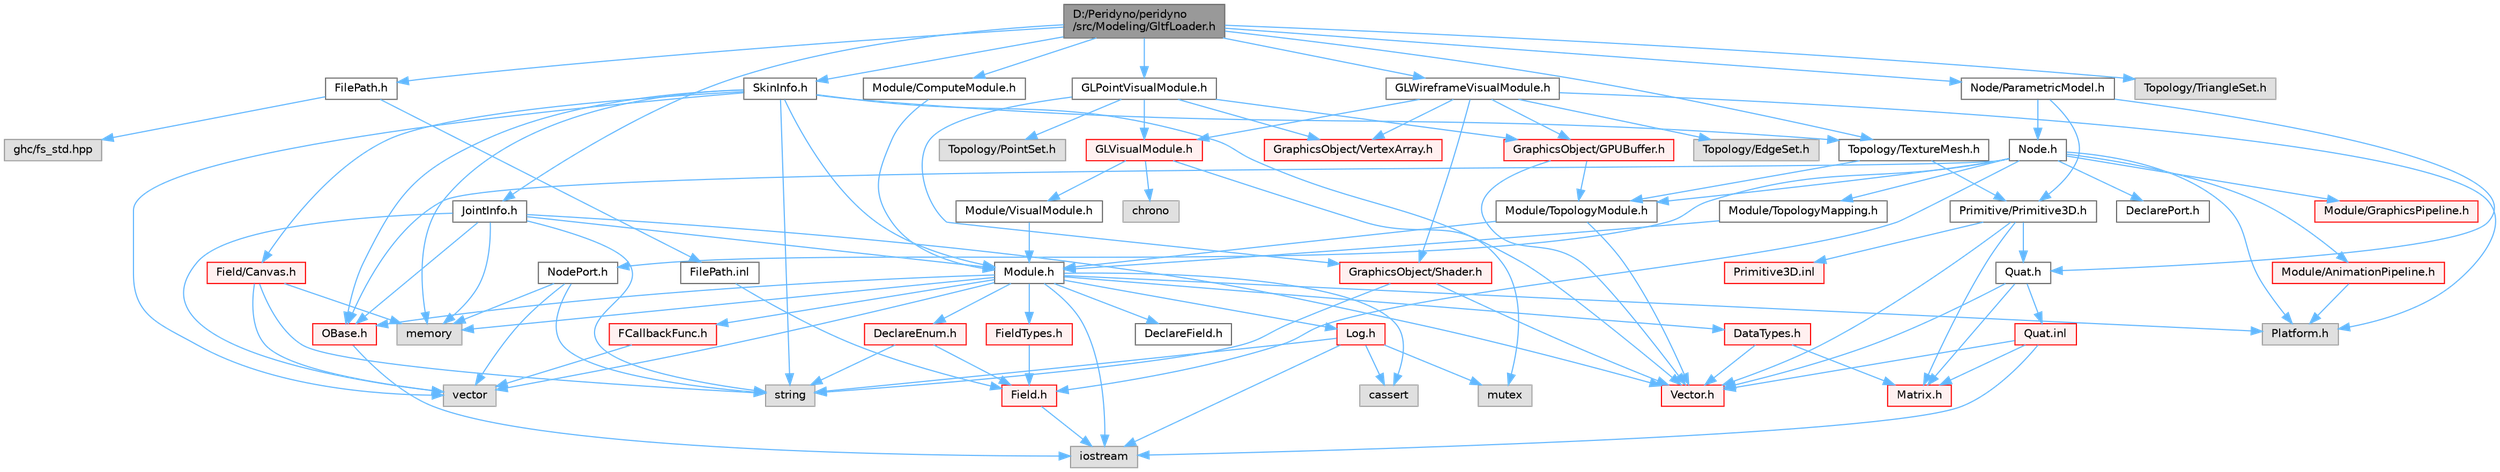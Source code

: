 digraph "D:/Peridyno/peridyno/src/Modeling/GltfLoader.h"
{
 // LATEX_PDF_SIZE
  bgcolor="transparent";
  edge [fontname=Helvetica,fontsize=10,labelfontname=Helvetica,labelfontsize=10];
  node [fontname=Helvetica,fontsize=10,shape=box,height=0.2,width=0.4];
  Node1 [id="Node000001",label="D:/Peridyno/peridyno\l/src/Modeling/GltfLoader.h",height=0.2,width=0.4,color="gray40", fillcolor="grey60", style="filled", fontcolor="black",tooltip=" "];
  Node1 -> Node2 [id="edge1_Node000001_Node000002",color="steelblue1",style="solid",tooltip=" "];
  Node2 [id="Node000002",label="Node/ParametricModel.h",height=0.2,width=0.4,color="grey40", fillcolor="white", style="filled",URL="$_parametric_model_8h.html",tooltip=" "];
  Node2 -> Node3 [id="edge2_Node000002_Node000003",color="steelblue1",style="solid",tooltip=" "];
  Node3 [id="Node000003",label="Node.h",height=0.2,width=0.4,color="grey40", fillcolor="white", style="filled",URL="$_node_8h.html",tooltip=" "];
  Node3 -> Node4 [id="edge3_Node000003_Node000004",color="steelblue1",style="solid",tooltip=" "];
  Node4 [id="Node000004",label="OBase.h",height=0.2,width=0.4,color="red", fillcolor="#FFF0F0", style="filled",URL="$_o_base_8h.html",tooltip=" "];
  Node4 -> Node5 [id="edge4_Node000004_Node000005",color="steelblue1",style="solid",tooltip=" "];
  Node5 [id="Node000005",label="iostream",height=0.2,width=0.4,color="grey60", fillcolor="#E0E0E0", style="filled",tooltip=" "];
  Node3 -> Node16 [id="edge5_Node000003_Node000016",color="steelblue1",style="solid",tooltip=" "];
  Node16 [id="Node000016",label="Field.h",height=0.2,width=0.4,color="red", fillcolor="#FFF0F0", style="filled",URL="$_field_8h.html",tooltip=" "];
  Node16 -> Node5 [id="edge6_Node000016_Node000005",color="steelblue1",style="solid",tooltip=" "];
  Node3 -> Node7 [id="edge7_Node000003_Node000007",color="steelblue1",style="solid",tooltip=" "];
  Node7 [id="Node000007",label="Platform.h",height=0.2,width=0.4,color="grey60", fillcolor="#E0E0E0", style="filled",tooltip=" "];
  Node3 -> Node69 [id="edge8_Node000003_Node000069",color="steelblue1",style="solid",tooltip=" "];
  Node69 [id="Node000069",label="DeclarePort.h",height=0.2,width=0.4,color="grey40", fillcolor="white", style="filled",URL="$_declare_port_8h.html",tooltip=" "];
  Node3 -> Node70 [id="edge9_Node000003_Node000070",color="steelblue1",style="solid",tooltip=" "];
  Node70 [id="Node000070",label="NodePort.h",height=0.2,width=0.4,color="grey40", fillcolor="white", style="filled",URL="$_node_port_8h.html",tooltip=" "];
  Node70 -> Node10 [id="edge10_Node000070_Node000010",color="steelblue1",style="solid",tooltip=" "];
  Node10 [id="Node000010",label="string",height=0.2,width=0.4,color="grey60", fillcolor="#E0E0E0", style="filled",tooltip=" "];
  Node70 -> Node21 [id="edge11_Node000070_Node000021",color="steelblue1",style="solid",tooltip=" "];
  Node21 [id="Node000021",label="vector",height=0.2,width=0.4,color="grey60", fillcolor="#E0E0E0", style="filled",tooltip=" "];
  Node70 -> Node23 [id="edge12_Node000070_Node000023",color="steelblue1",style="solid",tooltip=" "];
  Node23 [id="Node000023",label="memory",height=0.2,width=0.4,color="grey60", fillcolor="#E0E0E0", style="filled",tooltip=" "];
  Node3 -> Node71 [id="edge13_Node000003_Node000071",color="steelblue1",style="solid",tooltip=" "];
  Node71 [id="Node000071",label="Module/TopologyModule.h",height=0.2,width=0.4,color="grey40", fillcolor="white", style="filled",URL="$_topology_module_8h.html",tooltip=" "];
  Node71 -> Node32 [id="edge14_Node000071_Node000032",color="steelblue1",style="solid",tooltip=" "];
  Node32 [id="Node000032",label="Vector.h",height=0.2,width=0.4,color="red", fillcolor="#FFF0F0", style="filled",URL="$_vector_8h.html",tooltip=" "];
  Node71 -> Node72 [id="edge15_Node000071_Node000072",color="steelblue1",style="solid",tooltip=" "];
  Node72 [id="Node000072",label="Module.h",height=0.2,width=0.4,color="grey40", fillcolor="white", style="filled",URL="$_module_8h.html",tooltip=" "];
  Node72 -> Node7 [id="edge16_Node000072_Node000007",color="steelblue1",style="solid",tooltip=" "];
  Node72 -> Node23 [id="edge17_Node000072_Node000023",color="steelblue1",style="solid",tooltip=" "];
  Node72 -> Node21 [id="edge18_Node000072_Node000021",color="steelblue1",style="solid",tooltip=" "];
  Node72 -> Node20 [id="edge19_Node000072_Node000020",color="steelblue1",style="solid",tooltip=" "];
  Node20 [id="Node000020",label="cassert",height=0.2,width=0.4,color="grey60", fillcolor="#E0E0E0", style="filled",tooltip=" "];
  Node72 -> Node5 [id="edge20_Node000072_Node000005",color="steelblue1",style="solid",tooltip=" "];
  Node72 -> Node4 [id="edge21_Node000072_Node000004",color="steelblue1",style="solid",tooltip=" "];
  Node72 -> Node73 [id="edge22_Node000072_Node000073",color="steelblue1",style="solid",tooltip=" "];
  Node73 [id="Node000073",label="Log.h",height=0.2,width=0.4,color="red", fillcolor="#FFF0F0", style="filled",URL="$_log_8h.html",tooltip=" "];
  Node73 -> Node74 [id="edge23_Node000073_Node000074",color="steelblue1",style="solid",tooltip=" "];
  Node74 [id="Node000074",label="mutex",height=0.2,width=0.4,color="grey60", fillcolor="#E0E0E0", style="filled",tooltip=" "];
  Node73 -> Node10 [id="edge24_Node000073_Node000010",color="steelblue1",style="solid",tooltip=" "];
  Node73 -> Node5 [id="edge25_Node000073_Node000005",color="steelblue1",style="solid",tooltip=" "];
  Node73 -> Node20 [id="edge26_Node000073_Node000020",color="steelblue1",style="solid",tooltip=" "];
  Node72 -> Node82 [id="edge27_Node000072_Node000082",color="steelblue1",style="solid",tooltip=" "];
  Node82 [id="Node000082",label="DataTypes.h",height=0.2,width=0.4,color="red", fillcolor="#FFF0F0", style="filled",URL="$_data_types_8h.html",tooltip=" "];
  Node82 -> Node32 [id="edge28_Node000082_Node000032",color="steelblue1",style="solid",tooltip=" "];
  Node82 -> Node50 [id="edge29_Node000082_Node000050",color="steelblue1",style="solid",tooltip=" "];
  Node50 [id="Node000050",label="Matrix.h",height=0.2,width=0.4,color="red", fillcolor="#FFF0F0", style="filled",URL="$_matrix_8h.html",tooltip=" "];
  Node72 -> Node87 [id="edge30_Node000072_Node000087",color="steelblue1",style="solid",tooltip=" "];
  Node87 [id="Node000087",label="DeclareEnum.h",height=0.2,width=0.4,color="red", fillcolor="#FFF0F0", style="filled",URL="$_declare_enum_8h.html",tooltip=" "];
  Node87 -> Node10 [id="edge31_Node000087_Node000010",color="steelblue1",style="solid",tooltip=" "];
  Node87 -> Node16 [id="edge32_Node000087_Node000016",color="steelblue1",style="solid",tooltip=" "];
  Node72 -> Node88 [id="edge33_Node000072_Node000088",color="steelblue1",style="solid",tooltip=" "];
  Node88 [id="Node000088",label="DeclareField.h",height=0.2,width=0.4,color="grey40", fillcolor="white", style="filled",URL="$_declare_field_8h.html",tooltip=" "];
  Node72 -> Node89 [id="edge34_Node000072_Node000089",color="steelblue1",style="solid",tooltip=" "];
  Node89 [id="Node000089",label="FCallbackFunc.h",height=0.2,width=0.4,color="red", fillcolor="#FFF0F0", style="filled",URL="$_f_callback_func_8h.html",tooltip=" "];
  Node89 -> Node21 [id="edge35_Node000089_Node000021",color="steelblue1",style="solid",tooltip=" "];
  Node72 -> Node90 [id="edge36_Node000072_Node000090",color="steelblue1",style="solid",tooltip=" "];
  Node90 [id="Node000090",label="FieldTypes.h",height=0.2,width=0.4,color="red", fillcolor="#FFF0F0", style="filled",URL="$_field_types_8h.html",tooltip=" "];
  Node90 -> Node16 [id="edge37_Node000090_Node000016",color="steelblue1",style="solid",tooltip=" "];
  Node3 -> Node92 [id="edge38_Node000003_Node000092",color="steelblue1",style="solid",tooltip=" "];
  Node92 [id="Node000092",label="Module/TopologyMapping.h",height=0.2,width=0.4,color="grey40", fillcolor="white", style="filled",URL="$_topology_mapping_8h.html",tooltip=" "];
  Node92 -> Node72 [id="edge39_Node000092_Node000072",color="steelblue1",style="solid",tooltip=" "];
  Node3 -> Node93 [id="edge40_Node000003_Node000093",color="steelblue1",style="solid",tooltip=" "];
  Node93 [id="Node000093",label="Module/AnimationPipeline.h",height=0.2,width=0.4,color="red", fillcolor="#FFF0F0", style="filled",URL="$_animation_pipeline_8h.html",tooltip=" "];
  Node93 -> Node7 [id="edge41_Node000093_Node000007",color="steelblue1",style="solid",tooltip=" "];
  Node3 -> Node95 [id="edge42_Node000003_Node000095",color="steelblue1",style="solid",tooltip=" "];
  Node95 [id="Node000095",label="Module/GraphicsPipeline.h",height=0.2,width=0.4,color="red", fillcolor="#FFF0F0", style="filled",URL="$_graphics_pipeline_8h.html",tooltip=" "];
  Node2 -> Node63 [id="edge43_Node000002_Node000063",color="steelblue1",style="solid",tooltip=" "];
  Node63 [id="Node000063",label="Quat.h",height=0.2,width=0.4,color="grey40", fillcolor="white", style="filled",URL="$_quat_8h.html",tooltip="Implementation of quaternion."];
  Node63 -> Node32 [id="edge44_Node000063_Node000032",color="steelblue1",style="solid",tooltip=" "];
  Node63 -> Node50 [id="edge45_Node000063_Node000050",color="steelblue1",style="solid",tooltip=" "];
  Node63 -> Node64 [id="edge46_Node000063_Node000064",color="steelblue1",style="solid",tooltip=" "];
  Node64 [id="Node000064",label="Quat.inl",height=0.2,width=0.4,color="red", fillcolor="#FFF0F0", style="filled",URL="$_quat_8inl.html",tooltip=" "];
  Node64 -> Node5 [id="edge47_Node000064_Node000005",color="steelblue1",style="solid",tooltip=" "];
  Node64 -> Node32 [id="edge48_Node000064_Node000032",color="steelblue1",style="solid",tooltip=" "];
  Node64 -> Node50 [id="edge49_Node000064_Node000050",color="steelblue1",style="solid",tooltip=" "];
  Node2 -> Node96 [id="edge50_Node000002_Node000096",color="steelblue1",style="solid",tooltip=" "];
  Node96 [id="Node000096",label="Primitive/Primitive3D.h",height=0.2,width=0.4,color="grey40", fillcolor="white", style="filled",URL="$_primitive3_d_8h.html",tooltip=" "];
  Node96 -> Node32 [id="edge51_Node000096_Node000032",color="steelblue1",style="solid",tooltip=" "];
  Node96 -> Node50 [id="edge52_Node000096_Node000050",color="steelblue1",style="solid",tooltip=" "];
  Node96 -> Node63 [id="edge53_Node000096_Node000063",color="steelblue1",style="solid",tooltip=" "];
  Node96 -> Node97 [id="edge54_Node000096_Node000097",color="steelblue1",style="solid",tooltip=" "];
  Node97 [id="Node000097",label="Primitive3D.inl",height=0.2,width=0.4,color="red", fillcolor="#FFF0F0", style="filled",URL="$_primitive3_d_8inl.html",tooltip=" "];
  Node1 -> Node100 [id="edge55_Node000001_Node000100",color="steelblue1",style="solid",tooltip=" "];
  Node100 [id="Node000100",label="Topology/TriangleSet.h",height=0.2,width=0.4,color="grey60", fillcolor="#E0E0E0", style="filled",tooltip=" "];
  Node1 -> Node101 [id="edge56_Node000001_Node000101",color="steelblue1",style="solid",tooltip=" "];
  Node101 [id="Node000101",label="Topology/TextureMesh.h",height=0.2,width=0.4,color="grey40", fillcolor="white", style="filled",URL="$_texture_mesh_8h.html",tooltip=" "];
  Node101 -> Node71 [id="edge57_Node000101_Node000071",color="steelblue1",style="solid",tooltip=" "];
  Node101 -> Node96 [id="edge58_Node000101_Node000096",color="steelblue1",style="solid",tooltip=" "];
  Node1 -> Node102 [id="edge59_Node000001_Node000102",color="steelblue1",style="solid",tooltip=" "];
  Node102 [id="Node000102",label="Module/ComputeModule.h",height=0.2,width=0.4,color="grey40", fillcolor="white", style="filled",URL="$_compute_module_8h.html",tooltip=" "];
  Node102 -> Node72 [id="edge60_Node000102_Node000072",color="steelblue1",style="solid",tooltip=" "];
  Node1 -> Node103 [id="edge61_Node000001_Node000103",color="steelblue1",style="solid",tooltip=" "];
  Node103 [id="Node000103",label="GLPointVisualModule.h",height=0.2,width=0.4,color="grey40", fillcolor="white", style="filled",URL="$_g_l_point_visual_module_8h.html",tooltip=" "];
  Node103 -> Node104 [id="edge62_Node000103_Node000104",color="steelblue1",style="solid",tooltip=" "];
  Node104 [id="Node000104",label="Topology/PointSet.h",height=0.2,width=0.4,color="grey60", fillcolor="#E0E0E0", style="filled",tooltip=" "];
  Node103 -> Node105 [id="edge63_Node000103_Node000105",color="steelblue1",style="solid",tooltip=" "];
  Node105 [id="Node000105",label="GLVisualModule.h",height=0.2,width=0.4,color="red", fillcolor="#FFF0F0", style="filled",URL="$_g_l_visual_module_8h.html",tooltip=" "];
  Node105 -> Node106 [id="edge64_Node000105_Node000106",color="steelblue1",style="solid",tooltip=" "];
  Node106 [id="Node000106",label="chrono",height=0.2,width=0.4,color="grey60", fillcolor="#E0E0E0", style="filled",tooltip=" "];
  Node105 -> Node74 [id="edge65_Node000105_Node000074",color="steelblue1",style="solid",tooltip=" "];
  Node105 -> Node107 [id="edge66_Node000105_Node000107",color="steelblue1",style="solid",tooltip=" "];
  Node107 [id="Node000107",label="Module/VisualModule.h",height=0.2,width=0.4,color="grey40", fillcolor="white", style="filled",URL="$_visual_module_8h.html",tooltip=" "];
  Node107 -> Node72 [id="edge67_Node000107_Node000072",color="steelblue1",style="solid",tooltip=" "];
  Node103 -> Node110 [id="edge68_Node000103_Node000110",color="steelblue1",style="solid",tooltip=" "];
  Node110 [id="Node000110",label="GraphicsObject/GPUBuffer.h",height=0.2,width=0.4,color="red", fillcolor="#FFF0F0", style="filled",URL="$_g_p_u_buffer_8h.html",tooltip=" "];
  Node110 -> Node32 [id="edge69_Node000110_Node000032",color="steelblue1",style="solid",tooltip=" "];
  Node110 -> Node71 [id="edge70_Node000110_Node000071",color="steelblue1",style="solid",tooltip=" "];
  Node103 -> Node113 [id="edge71_Node000103_Node000113",color="steelblue1",style="solid",tooltip=" "];
  Node113 [id="Node000113",label="GraphicsObject/VertexArray.h",height=0.2,width=0.4,color="red", fillcolor="#FFF0F0", style="filled",URL="$_vertex_array_8h.html",tooltip=" "];
  Node103 -> Node114 [id="edge72_Node000103_Node000114",color="steelblue1",style="solid",tooltip=" "];
  Node114 [id="Node000114",label="GraphicsObject/Shader.h",height=0.2,width=0.4,color="red", fillcolor="#FFF0F0", style="filled",URL="$_shader_8h.html",tooltip=" "];
  Node114 -> Node10 [id="edge73_Node000114_Node000010",color="steelblue1",style="solid",tooltip=" "];
  Node114 -> Node32 [id="edge74_Node000114_Node000032",color="steelblue1",style="solid",tooltip=" "];
  Node1 -> Node115 [id="edge75_Node000001_Node000115",color="steelblue1",style="solid",tooltip=" "];
  Node115 [id="Node000115",label="GLWireframeVisualModule.h",height=0.2,width=0.4,color="grey40", fillcolor="white", style="filled",URL="$_g_l_wireframe_visual_module_8h.html",tooltip=" "];
  Node115 -> Node7 [id="edge76_Node000115_Node000007",color="steelblue1",style="solid",tooltip=" "];
  Node115 -> Node116 [id="edge77_Node000115_Node000116",color="steelblue1",style="solid",tooltip=" "];
  Node116 [id="Node000116",label="Topology/EdgeSet.h",height=0.2,width=0.4,color="grey60", fillcolor="#E0E0E0", style="filled",tooltip=" "];
  Node115 -> Node105 [id="edge78_Node000115_Node000105",color="steelblue1",style="solid",tooltip=" "];
  Node115 -> Node110 [id="edge79_Node000115_Node000110",color="steelblue1",style="solid",tooltip=" "];
  Node115 -> Node113 [id="edge80_Node000115_Node000113",color="steelblue1",style="solid",tooltip=" "];
  Node115 -> Node114 [id="edge81_Node000115_Node000114",color="steelblue1",style="solid",tooltip=" "];
  Node1 -> Node117 [id="edge82_Node000001_Node000117",color="steelblue1",style="solid",tooltip=" "];
  Node117 [id="Node000117",label="FilePath.h",height=0.2,width=0.4,color="grey40", fillcolor="white", style="filled",URL="$_file_path_8h.html",tooltip=" "];
  Node117 -> Node118 [id="edge83_Node000117_Node000118",color="steelblue1",style="solid",tooltip=" "];
  Node118 [id="Node000118",label="ghc/fs_std.hpp",height=0.2,width=0.4,color="grey60", fillcolor="#E0E0E0", style="filled",tooltip=" "];
  Node117 -> Node119 [id="edge84_Node000117_Node000119",color="steelblue1",style="solid",tooltip=" "];
  Node119 [id="Node000119",label="FilePath.inl",height=0.2,width=0.4,color="grey40", fillcolor="white", style="filled",URL="$_file_path_8inl.html",tooltip=" "];
  Node119 -> Node16 [id="edge85_Node000119_Node000016",color="steelblue1",style="solid",tooltip=" "];
  Node1 -> Node120 [id="edge86_Node000001_Node000120",color="steelblue1",style="solid",tooltip=" "];
  Node120 [id="Node000120",label="SkinInfo.h",height=0.2,width=0.4,color="grey40", fillcolor="white", style="filled",URL="$_skin_info_8h.html",tooltip=" "];
  Node120 -> Node21 [id="edge87_Node000120_Node000021",color="steelblue1",style="solid",tooltip=" "];
  Node120 -> Node23 [id="edge88_Node000120_Node000023",color="steelblue1",style="solid",tooltip=" "];
  Node120 -> Node10 [id="edge89_Node000120_Node000010",color="steelblue1",style="solid",tooltip=" "];
  Node120 -> Node32 [id="edge90_Node000120_Node000032",color="steelblue1",style="solid",tooltip=" "];
  Node120 -> Node4 [id="edge91_Node000120_Node000004",color="steelblue1",style="solid",tooltip=" "];
  Node120 -> Node72 [id="edge92_Node000120_Node000072",color="steelblue1",style="solid",tooltip=" "];
  Node120 -> Node101 [id="edge93_Node000120_Node000101",color="steelblue1",style="solid",tooltip=" "];
  Node120 -> Node121 [id="edge94_Node000120_Node000121",color="steelblue1",style="solid",tooltip=" "];
  Node121 [id="Node000121",label="Field/Canvas.h",height=0.2,width=0.4,color="red", fillcolor="#FFF0F0", style="filled",URL="$_canvas_8h.html",tooltip=" "];
  Node121 -> Node21 [id="edge95_Node000121_Node000021",color="steelblue1",style="solid",tooltip=" "];
  Node121 -> Node23 [id="edge96_Node000121_Node000023",color="steelblue1",style="solid",tooltip=" "];
  Node121 -> Node10 [id="edge97_Node000121_Node000010",color="steelblue1",style="solid",tooltip=" "];
  Node1 -> Node122 [id="edge98_Node000001_Node000122",color="steelblue1",style="solid",tooltip=" "];
  Node122 [id="Node000122",label="JointInfo.h",height=0.2,width=0.4,color="grey40", fillcolor="white", style="filled",URL="$_joint_info_8h.html",tooltip=" "];
  Node122 -> Node21 [id="edge99_Node000122_Node000021",color="steelblue1",style="solid",tooltip=" "];
  Node122 -> Node23 [id="edge100_Node000122_Node000023",color="steelblue1",style="solid",tooltip=" "];
  Node122 -> Node10 [id="edge101_Node000122_Node000010",color="steelblue1",style="solid",tooltip=" "];
  Node122 -> Node32 [id="edge102_Node000122_Node000032",color="steelblue1",style="solid",tooltip=" "];
  Node122 -> Node4 [id="edge103_Node000122_Node000004",color="steelblue1",style="solid",tooltip=" "];
  Node122 -> Node72 [id="edge104_Node000122_Node000072",color="steelblue1",style="solid",tooltip=" "];
}
